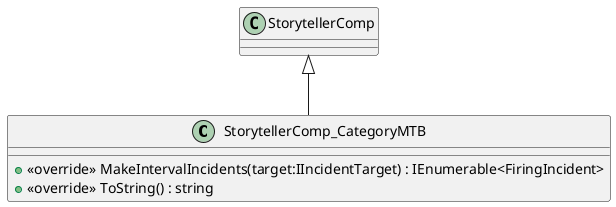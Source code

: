 @startuml
class StorytellerComp_CategoryMTB {
    + <<override>> MakeIntervalIncidents(target:IIncidentTarget) : IEnumerable<FiringIncident>
    + <<override>> ToString() : string
}
StorytellerComp <|-- StorytellerComp_CategoryMTB
@enduml
